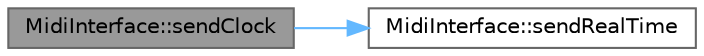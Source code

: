 digraph "MidiInterface::sendClock"
{
 // LATEX_PDF_SIZE
  bgcolor="transparent";
  edge [fontname=Helvetica,fontsize=10,labelfontname=Helvetica,labelfontsize=10];
  node [fontname=Helvetica,fontsize=10,shape=box,height=0.2,width=0.4];
  rankdir="LR";
  Node1 [id="Node000001",label="MidiInterface::sendClock",height=0.2,width=0.4,color="gray40", fillcolor="grey60", style="filled", fontcolor="black",tooltip=" "];
  Node1 -> Node2 [id="edge1_Node000001_Node000002",color="steelblue1",style="solid",tooltip=" "];
  Node2 [id="Node000002",label="MidiInterface::sendRealTime",height=0.2,width=0.4,color="grey40", fillcolor="white", style="filled",URL="$d7/db2/group__output.html#gac23eb04a4dc0d764d6db6f71c43fda12",tooltip="Send a Real Time (one byte) message."];
}
